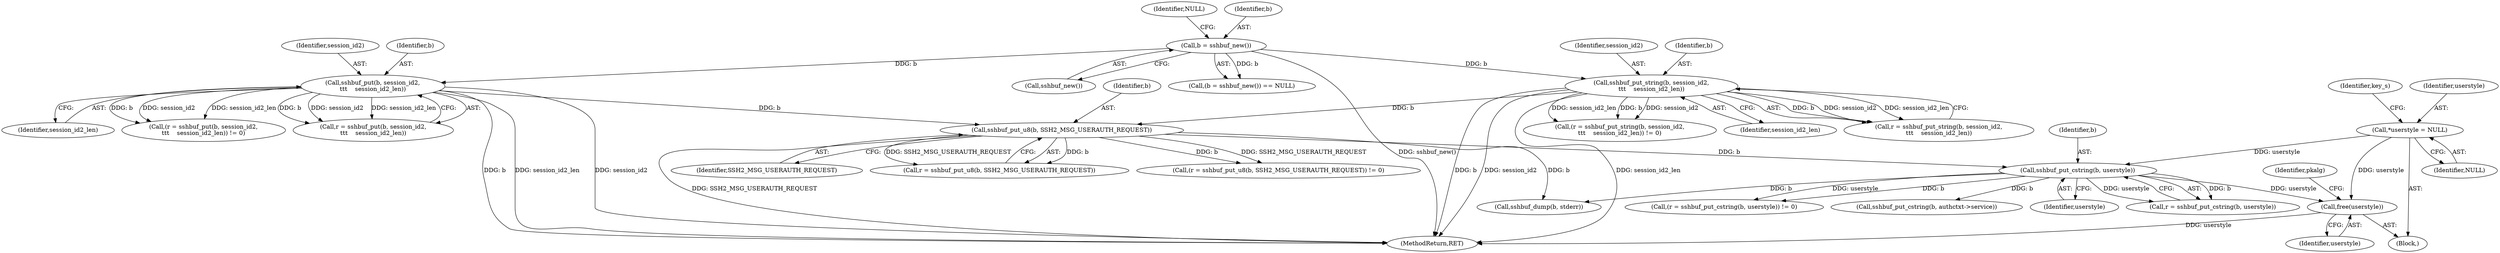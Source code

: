digraph "0_src_779974d35b4859c07bc3cb8a12c74b43b0a7d1e0_1@API" {
"1000688" [label="(Call,free(userstyle))"];
"1000455" [label="(Call,sshbuf_put_cstring(b, userstyle))"];
"1000447" [label="(Call,sshbuf_put_u8(b, SSH2_MSG_USERAUTH_REQUEST))"];
"1000395" [label="(Call,sshbuf_put_string(b, session_id2,\n\t\t\t    session_id2_len))"];
"1000361" [label="(Call,b = sshbuf_new())"];
"1000379" [label="(Call,sshbuf_put(b, session_id2,\n\t\t\t    session_id2_len))"];
"1000133" [label="(Call,*userstyle = NULL)"];
"1000379" [label="(Call,sshbuf_put(b, session_id2,\n\t\t\t    session_id2_len))"];
"1000444" [label="(Call,(r = sshbuf_put_u8(b, SSH2_MSG_USERAUTH_REQUEST)) != 0)"];
"1000138" [label="(Identifier,key_s)"];
"1000449" [label="(Identifier,SSH2_MSG_USERAUTH_REQUEST)"];
"1000381" [label="(Identifier,session_id2)"];
"1000393" [label="(Call,r = sshbuf_put_string(b, session_id2,\n\t\t\t    session_id2_len))"];
"1000360" [label="(Call,(b = sshbuf_new()) == NULL)"];
"1000382" [label="(Identifier,session_id2_len)"];
"1000107" [label="(Block,)"];
"1000364" [label="(Identifier,NULL)"];
"1000363" [label="(Call,sshbuf_new())"];
"1000506" [label="(Call,sshbuf_dump(b, stderr))"];
"1000380" [label="(Identifier,b)"];
"1000702" [label="(MethodReturn,RET)"];
"1000395" [label="(Call,sshbuf_put_string(b, session_id2,\n\t\t\t    session_id2_len))"];
"1000135" [label="(Identifier,NULL)"];
"1000455" [label="(Call,sshbuf_put_cstring(b, userstyle))"];
"1000376" [label="(Call,(r = sshbuf_put(b, session_id2,\n\t\t\t    session_id2_len)) != 0)"];
"1000457" [label="(Identifier,userstyle)"];
"1000452" [label="(Call,(r = sshbuf_put_cstring(b, userstyle)) != 0)"];
"1000689" [label="(Identifier,userstyle)"];
"1000397" [label="(Identifier,session_id2)"];
"1000133" [label="(Call,*userstyle = NULL)"];
"1000448" [label="(Identifier,b)"];
"1000691" [label="(Identifier,pkalg)"];
"1000456" [label="(Identifier,b)"];
"1000392" [label="(Call,(r = sshbuf_put_string(b, session_id2,\n\t\t\t    session_id2_len)) != 0)"];
"1000445" [label="(Call,r = sshbuf_put_u8(b, SSH2_MSG_USERAUTH_REQUEST))"];
"1000377" [label="(Call,r = sshbuf_put(b, session_id2,\n\t\t\t    session_id2_len))"];
"1000398" [label="(Identifier,session_id2_len)"];
"1000688" [label="(Call,free(userstyle))"];
"1000361" [label="(Call,b = sshbuf_new())"];
"1000447" [label="(Call,sshbuf_put_u8(b, SSH2_MSG_USERAUTH_REQUEST))"];
"1000463" [label="(Call,sshbuf_put_cstring(b, authctxt->service))"];
"1000396" [label="(Identifier,b)"];
"1000362" [label="(Identifier,b)"];
"1000453" [label="(Call,r = sshbuf_put_cstring(b, userstyle))"];
"1000134" [label="(Identifier,userstyle)"];
"1000688" -> "1000107"  [label="AST: "];
"1000688" -> "1000689"  [label="CFG: "];
"1000689" -> "1000688"  [label="AST: "];
"1000691" -> "1000688"  [label="CFG: "];
"1000688" -> "1000702"  [label="DDG: userstyle"];
"1000455" -> "1000688"  [label="DDG: userstyle"];
"1000133" -> "1000688"  [label="DDG: userstyle"];
"1000455" -> "1000453"  [label="AST: "];
"1000455" -> "1000457"  [label="CFG: "];
"1000456" -> "1000455"  [label="AST: "];
"1000457" -> "1000455"  [label="AST: "];
"1000453" -> "1000455"  [label="CFG: "];
"1000455" -> "1000452"  [label="DDG: b"];
"1000455" -> "1000452"  [label="DDG: userstyle"];
"1000455" -> "1000453"  [label="DDG: b"];
"1000455" -> "1000453"  [label="DDG: userstyle"];
"1000447" -> "1000455"  [label="DDG: b"];
"1000133" -> "1000455"  [label="DDG: userstyle"];
"1000455" -> "1000463"  [label="DDG: b"];
"1000455" -> "1000506"  [label="DDG: b"];
"1000447" -> "1000445"  [label="AST: "];
"1000447" -> "1000449"  [label="CFG: "];
"1000448" -> "1000447"  [label="AST: "];
"1000449" -> "1000447"  [label="AST: "];
"1000445" -> "1000447"  [label="CFG: "];
"1000447" -> "1000702"  [label="DDG: SSH2_MSG_USERAUTH_REQUEST"];
"1000447" -> "1000444"  [label="DDG: b"];
"1000447" -> "1000444"  [label="DDG: SSH2_MSG_USERAUTH_REQUEST"];
"1000447" -> "1000445"  [label="DDG: b"];
"1000447" -> "1000445"  [label="DDG: SSH2_MSG_USERAUTH_REQUEST"];
"1000395" -> "1000447"  [label="DDG: b"];
"1000379" -> "1000447"  [label="DDG: b"];
"1000447" -> "1000506"  [label="DDG: b"];
"1000395" -> "1000393"  [label="AST: "];
"1000395" -> "1000398"  [label="CFG: "];
"1000396" -> "1000395"  [label="AST: "];
"1000397" -> "1000395"  [label="AST: "];
"1000398" -> "1000395"  [label="AST: "];
"1000393" -> "1000395"  [label="CFG: "];
"1000395" -> "1000702"  [label="DDG: b"];
"1000395" -> "1000702"  [label="DDG: session_id2"];
"1000395" -> "1000702"  [label="DDG: session_id2_len"];
"1000395" -> "1000392"  [label="DDG: b"];
"1000395" -> "1000392"  [label="DDG: session_id2"];
"1000395" -> "1000392"  [label="DDG: session_id2_len"];
"1000395" -> "1000393"  [label="DDG: b"];
"1000395" -> "1000393"  [label="DDG: session_id2"];
"1000395" -> "1000393"  [label="DDG: session_id2_len"];
"1000361" -> "1000395"  [label="DDG: b"];
"1000361" -> "1000360"  [label="AST: "];
"1000361" -> "1000363"  [label="CFG: "];
"1000362" -> "1000361"  [label="AST: "];
"1000363" -> "1000361"  [label="AST: "];
"1000364" -> "1000361"  [label="CFG: "];
"1000361" -> "1000702"  [label="DDG: sshbuf_new()"];
"1000361" -> "1000360"  [label="DDG: b"];
"1000361" -> "1000379"  [label="DDG: b"];
"1000379" -> "1000377"  [label="AST: "];
"1000379" -> "1000382"  [label="CFG: "];
"1000380" -> "1000379"  [label="AST: "];
"1000381" -> "1000379"  [label="AST: "];
"1000382" -> "1000379"  [label="AST: "];
"1000377" -> "1000379"  [label="CFG: "];
"1000379" -> "1000702"  [label="DDG: b"];
"1000379" -> "1000702"  [label="DDG: session_id2_len"];
"1000379" -> "1000702"  [label="DDG: session_id2"];
"1000379" -> "1000376"  [label="DDG: b"];
"1000379" -> "1000376"  [label="DDG: session_id2"];
"1000379" -> "1000376"  [label="DDG: session_id2_len"];
"1000379" -> "1000377"  [label="DDG: b"];
"1000379" -> "1000377"  [label="DDG: session_id2"];
"1000379" -> "1000377"  [label="DDG: session_id2_len"];
"1000133" -> "1000107"  [label="AST: "];
"1000133" -> "1000135"  [label="CFG: "];
"1000134" -> "1000133"  [label="AST: "];
"1000135" -> "1000133"  [label="AST: "];
"1000138" -> "1000133"  [label="CFG: "];
}
